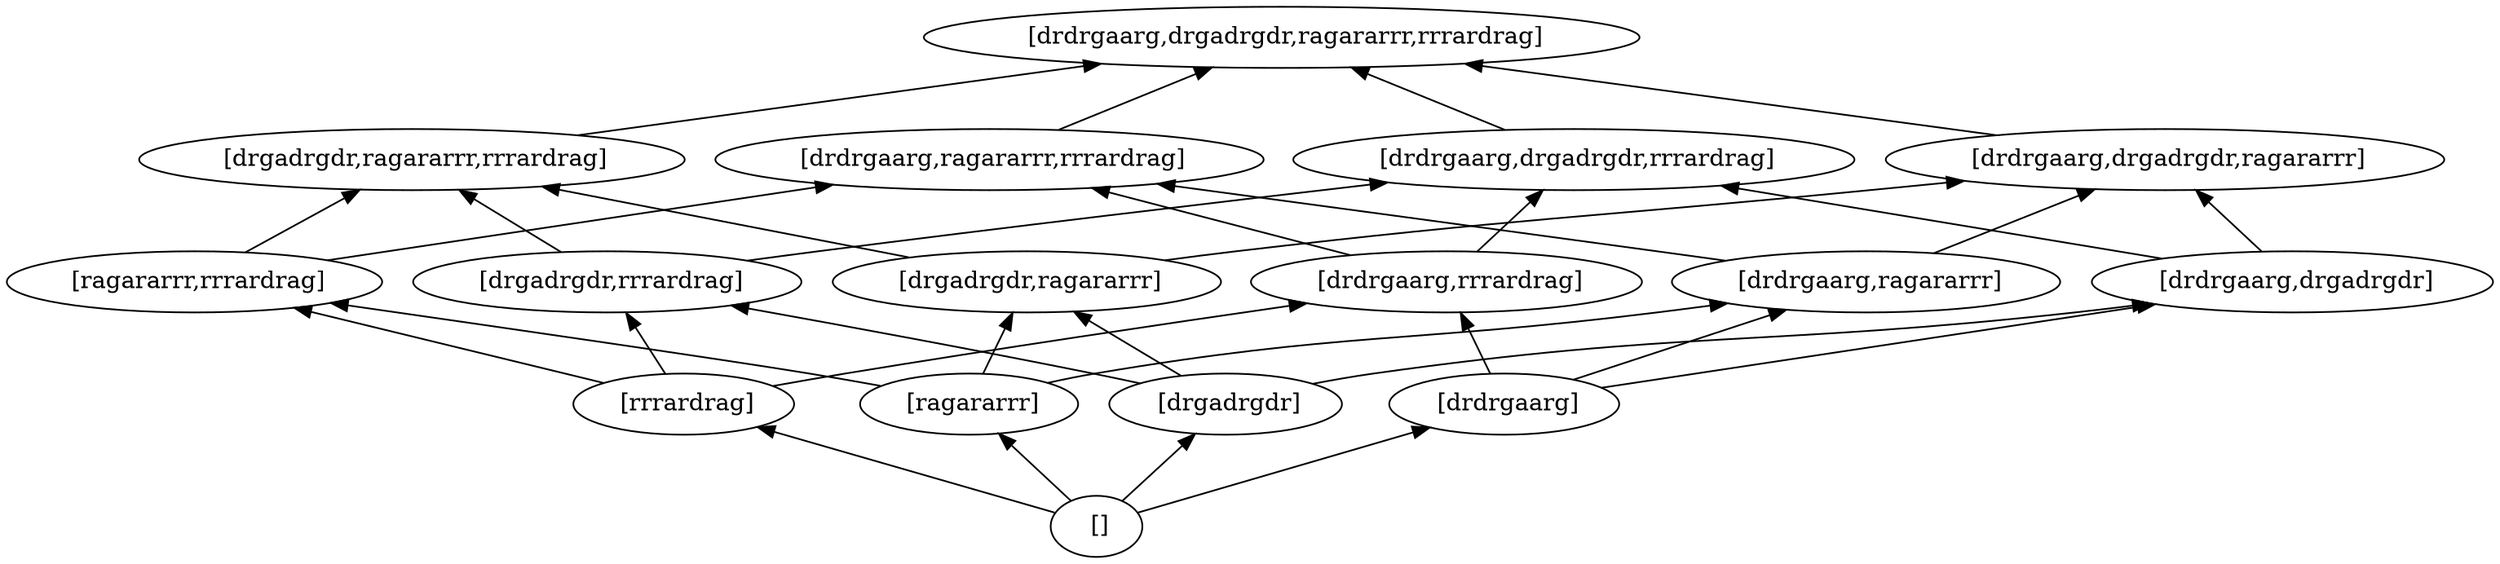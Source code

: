 digraph G {
Graph [rankdir=BT]
5 [label=" []"]
18 [label=" [rrrardrag]"]
30 [label=" [ragararrr,rrrardrag]"]
41 [label=" [drgadrgdr,ragararrr,rrrardrag]"]
51 [label=" [drdrgaarg,drgadrgdr,ragararrr,rrrardrag]"]
60 [label=" [drdrgaarg,ragararrr,rrrardrag]"]
71 [label=" [drgadrgdr,rrrardrag]"]
83 [label=" [drdrgaarg,drgadrgdr,rrrardrag]"]
94 [label=" [drdrgaarg,rrrardrag]"]
107 [label=" [ragararrr]"]
120 [label=" [drgadrgdr,ragararrr]"]
132 [label=" [drdrgaarg,drgadrgdr,ragararrr]"]
143 [label=" [drdrgaarg,ragararrr]"]
156 [label=" [drgadrgdr]"]
170 [label=" [drdrgaarg,drgadrgdr]"]
183 [label=" [drdrgaarg]"]
5->18
5->107
5->156
5->183
18->30
18->71
18->94
30->41
30->60
41->51
60->51
71->41
71->83
83->51
94->60
94->83
107->30
107->120
107->143
120->41
120->132
132->51
143->60
143->132
156->71
156->120
156->170
170->83
170->132
183->94
183->143
183->170
}